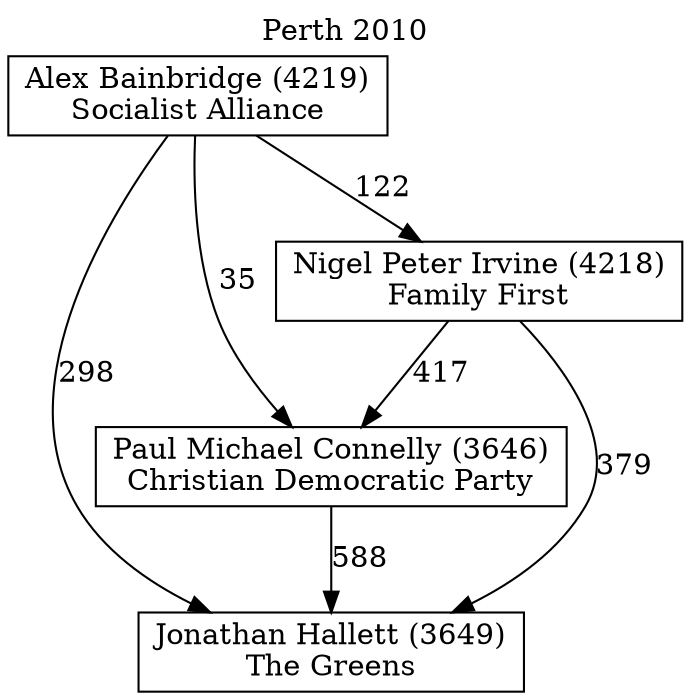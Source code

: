 // House preference flow
digraph "Jonathan Hallett (3649)_Perth_2010" {
	graph [label="Perth 2010" labelloc=t mclimit=10]
	node [shape=box]
	"Jonathan Hallett (3649)" [label="Jonathan Hallett (3649)
The Greens"]
	"Paul Michael Connelly (3646)" [label="Paul Michael Connelly (3646)
Christian Democratic Party"]
	"Nigel Peter Irvine (4218)" [label="Nigel Peter Irvine (4218)
Family First"]
	"Alex Bainbridge (4219)" [label="Alex Bainbridge (4219)
Socialist Alliance"]
	"Jonathan Hallett (3649)" [label="Jonathan Hallett (3649)
The Greens"]
	"Nigel Peter Irvine (4218)" [label="Nigel Peter Irvine (4218)
Family First"]
	"Alex Bainbridge (4219)" [label="Alex Bainbridge (4219)
Socialist Alliance"]
	"Jonathan Hallett (3649)" [label="Jonathan Hallett (3649)
The Greens"]
	"Alex Bainbridge (4219)" [label="Alex Bainbridge (4219)
Socialist Alliance"]
	"Alex Bainbridge (4219)" [label="Alex Bainbridge (4219)
Socialist Alliance"]
	"Nigel Peter Irvine (4218)" [label="Nigel Peter Irvine (4218)
Family First"]
	"Alex Bainbridge (4219)" [label="Alex Bainbridge (4219)
Socialist Alliance"]
	"Alex Bainbridge (4219)" [label="Alex Bainbridge (4219)
Socialist Alliance"]
	"Paul Michael Connelly (3646)" [label="Paul Michael Connelly (3646)
Christian Democratic Party"]
	"Nigel Peter Irvine (4218)" [label="Nigel Peter Irvine (4218)
Family First"]
	"Alex Bainbridge (4219)" [label="Alex Bainbridge (4219)
Socialist Alliance"]
	"Paul Michael Connelly (3646)" [label="Paul Michael Connelly (3646)
Christian Democratic Party"]
	"Alex Bainbridge (4219)" [label="Alex Bainbridge (4219)
Socialist Alliance"]
	"Alex Bainbridge (4219)" [label="Alex Bainbridge (4219)
Socialist Alliance"]
	"Nigel Peter Irvine (4218)" [label="Nigel Peter Irvine (4218)
Family First"]
	"Alex Bainbridge (4219)" [label="Alex Bainbridge (4219)
Socialist Alliance"]
	"Alex Bainbridge (4219)" [label="Alex Bainbridge (4219)
Socialist Alliance"]
	"Paul Michael Connelly (3646)" -> "Jonathan Hallett (3649)" [label=588]
	"Nigel Peter Irvine (4218)" -> "Paul Michael Connelly (3646)" [label=417]
	"Alex Bainbridge (4219)" -> "Nigel Peter Irvine (4218)" [label=122]
	"Nigel Peter Irvine (4218)" -> "Jonathan Hallett (3649)" [label=379]
	"Alex Bainbridge (4219)" -> "Jonathan Hallett (3649)" [label=298]
	"Alex Bainbridge (4219)" -> "Paul Michael Connelly (3646)" [label=35]
}
